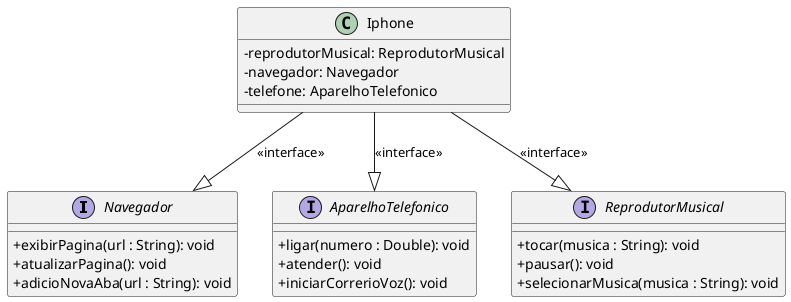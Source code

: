 @startuml DiagramaDeClasses

skinparam classAttributeIconSize 0

interface Navegador {
    +exibirPagina(url : String): void
    +atualizarPagina(): void
    +adicioNovaAba(url : String): void
}
interface AparelhoTelefonico {
    +ligar(numero : Double): void
    +atender(): void
    +iniciarCorrerioVoz(): void
}
interface ReprodutorMusical {
    +tocar(musica : String): void
    +pausar(): void
    +selecionarMusica(musica : String): void
}

class Iphone {
    -reprodutorMusical: ReprodutorMusical
    -navegador: Navegador
    -telefone: AparelhoTelefonico
}

Iphone --|> Navegador : <<interface>>
Iphone --|> AparelhoTelefonico : <<interface>>
Iphone --|> ReprodutorMusical : <<interface>>

@enduml